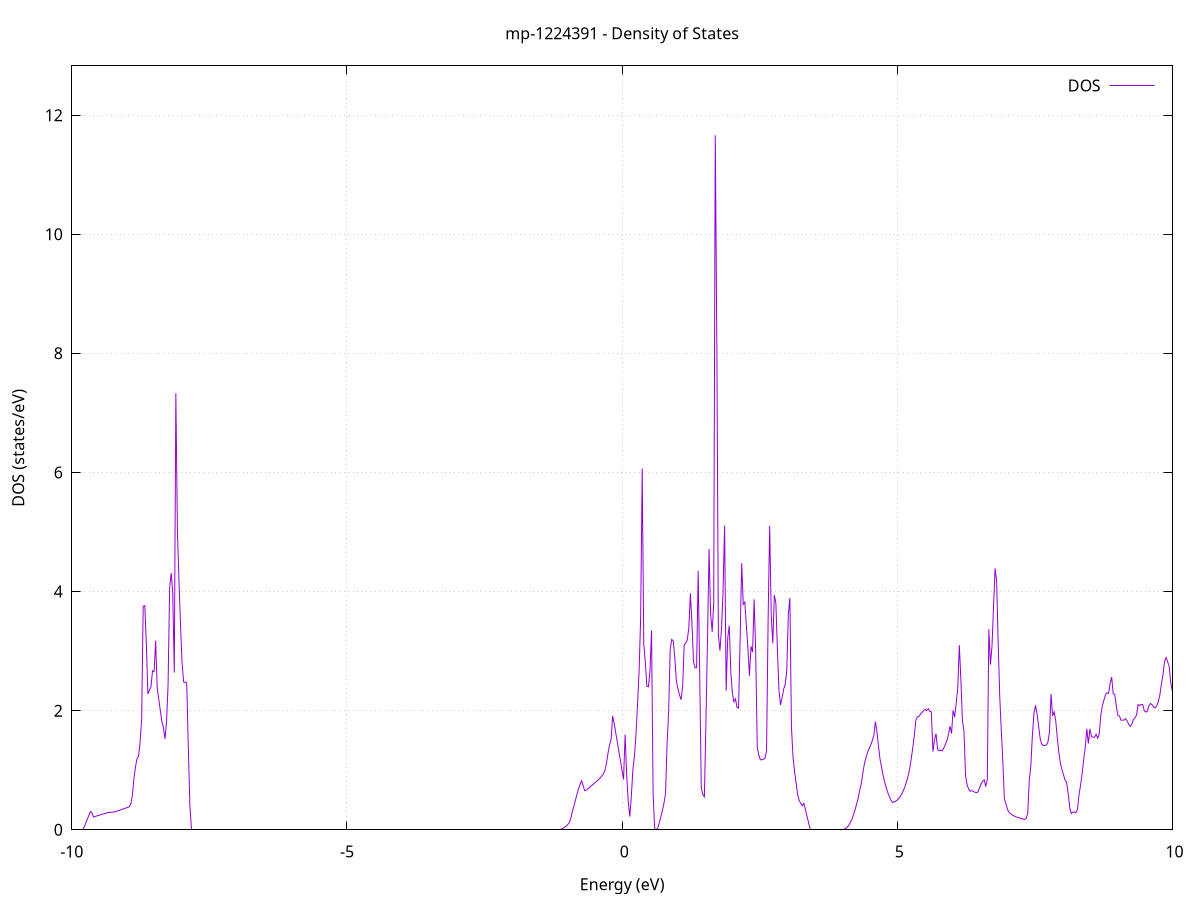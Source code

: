 set title 'mp-1224391 - Density of States'
set xlabel 'Energy (eV)'
set ylabel 'DOS (states/eV)'
set grid
set xrange [-10:10]
set yrange [0:12.827]
set xzeroaxis lt -1
set terminal png size 800,600
set output 'mp-1224391_dos_gnuplot.png'
plot '-' using 1:2 with lines title 'DOS'
-27.372700 0.000000
-27.344500 0.000000
-27.316200 0.000000
-27.288000 0.000000
-27.259800 0.000000
-27.231500 0.000000
-27.203300 0.000000
-27.175000 0.000000
-27.146800 0.000000
-27.118500 0.000000
-27.090300 0.000000
-27.062000 0.000000
-27.033800 0.000000
-27.005500 0.000000
-26.977300 0.000000
-26.949100 0.000000
-26.920800 0.000000
-26.892600 0.000000
-26.864300 0.000000
-26.836100 0.000000
-26.807800 0.000000
-26.779600 0.000000
-26.751300 0.000000
-26.723100 0.000000
-26.694800 0.000000
-26.666600 0.000000
-26.638400 0.000000
-26.610100 0.000000
-26.581900 0.000000
-26.553600 0.000000
-26.525400 0.000000
-26.497100 0.000000
-26.468900 0.000000
-26.440600 0.000000
-26.412400 0.000000
-26.384100 0.000000
-26.355900 0.000000
-26.327600 0.000000
-26.299400 0.000000
-26.271200 0.000000
-26.242900 0.000000
-26.214700 0.000000
-26.186400 0.000000
-26.158200 0.000000
-26.129900 0.000000
-26.101700 0.000000
-26.073400 0.000000
-26.045200 0.000000
-26.016900 0.000000
-25.988700 0.000000
-25.960500 0.000000
-25.932200 0.000000
-25.904000 0.000000
-25.875700 0.000000
-25.847500 0.000000
-25.819200 0.000000
-25.791000 0.000000
-25.762700 0.000000
-25.734500 0.000000
-25.706200 0.000000
-25.678000 0.000000
-25.649800 0.000000
-25.621500 0.000000
-25.593300 0.000000
-25.565000 0.000000
-25.536800 0.000000
-25.508500 0.000000
-25.480300 0.000000
-25.452000 0.000000
-25.423800 0.000000
-25.395500 0.000000
-25.367300 0.000000
-25.339100 0.000000
-25.310800 0.000000
-25.282600 0.000000
-25.254300 0.000000
-25.226100 0.000000
-25.197800 0.000000
-25.169600 0.000000
-25.141300 0.000000
-25.113100 0.000000
-25.084800 0.000000
-25.056600 0.000000
-25.028300 0.000000
-25.000100 0.000000
-24.971900 0.000000
-24.943600 0.000000
-24.915400 0.000000
-24.887100 0.000000
-24.858900 0.000000
-24.830600 0.000000
-24.802400 0.213300
-24.774100 2.755300
-24.745900 2.806200
-24.717600 3.074700
-24.689400 3.744700
-24.661200 4.571400
-24.632900 3.949100
-24.604700 3.385100
-24.576400 3.586000
-24.548200 4.410800
-24.519900 4.399800
-24.491700 9.676000
-24.463400 19.913700
-24.435200 1.145200
-24.406900 1.037200
-24.378700 4.350000
-24.350500 5.484400
-24.322200 16.394500
-24.294000 63.254900
-24.265700 8.293600
-24.237500 8.088700
-24.209200 7.845900
-24.181000 4.572500
-24.152700 25.305600
-24.124500 10.252400
-24.096200 6.956700
-24.068000 5.476800
-24.039800 3.383000
-24.011500 3.444200
-23.983300 4.073600
-23.955000 6.239700
-23.926800 4.594700
-23.898500 5.510400
-23.870300 7.782700
-23.842000 8.534700
-23.813800 8.407900
-23.785500 7.368600
-23.757300 6.913200
-23.729100 13.926600
-23.700800 12.712100
-23.672600 4.203800
-23.644300 2.777100
-23.616100 3.054700
-23.587800 7.277700
-23.559600 22.043100
-23.531300 10.234000
-23.503100 7.542300
-23.474800 9.863600
-23.446600 8.552900
-23.418300 9.366800
-23.390100 10.492900
-23.361900 25.080100
-23.333600 13.154600
-23.305400 6.755400
-23.277100 4.720600
-23.248900 4.158800
-23.220600 4.209500
-23.192400 4.661700
-23.164100 0.000000
-23.135900 0.000000
-23.107600 0.000000
-23.079400 0.000000
-23.051200 0.000000
-23.022900 0.000000
-22.994700 0.000000
-22.966400 0.000000
-22.938200 0.000000
-22.909900 0.000000
-22.881700 0.000000
-22.853400 0.000000
-22.825200 0.000000
-22.796900 0.000000
-22.768700 0.000000
-22.740500 0.000000
-22.712200 0.000000
-22.684000 0.000000
-22.655700 0.000000
-22.627500 0.000000
-22.599200 0.000000
-22.571000 0.000000
-22.542700 0.000000
-22.514500 0.000000
-22.486200 0.000000
-22.458000 0.000000
-22.429800 0.000000
-22.401500 0.000000
-22.373300 0.000000
-22.345000 0.000000
-22.316800 0.000000
-22.288500 0.000000
-22.260300 0.000000
-22.232000 0.000000
-22.203800 0.000000
-22.175500 0.000000
-22.147300 0.000000
-22.119000 0.000000
-22.090800 0.000000
-22.062600 0.000000
-22.034300 0.000000
-22.006100 0.000000
-21.977800 0.000000
-21.949600 0.000000
-21.921300 0.000000
-21.893100 0.000000
-21.864800 0.000000
-21.836600 0.000000
-21.808300 0.000000
-21.780100 0.000000
-21.751900 0.000000
-21.723600 0.000000
-21.695400 0.000000
-21.667100 0.000000
-21.638900 0.000000
-21.610600 0.000000
-21.582400 0.000000
-21.554100 0.000000
-21.525900 0.000000
-21.497600 0.000000
-21.469400 0.000000
-21.441200 0.000000
-21.412900 0.000000
-21.384700 0.000000
-21.356400 0.000000
-21.328200 0.000000
-21.299900 0.000000
-21.271700 0.000000
-21.243400 0.000000
-21.215200 0.000000
-21.186900 0.000000
-21.158700 0.000000
-21.130500 0.000000
-21.102200 0.000000
-21.074000 0.000000
-21.045700 0.000000
-21.017500 0.000000
-20.989200 0.000000
-20.961000 0.000000
-20.932700 0.000000
-20.904500 0.000000
-20.876200 0.000000
-20.848000 0.000000
-20.819700 0.000000
-20.791500 0.000000
-20.763300 0.000000
-20.735000 0.000000
-20.706800 0.000000
-20.678500 0.000000
-20.650300 0.000000
-20.622000 0.000000
-20.593800 0.000000
-20.565500 0.000000
-20.537300 0.000000
-20.509000 0.000000
-20.480800 0.000000
-20.452600 0.000000
-20.424300 0.000000
-20.396100 0.000000
-20.367800 0.000000
-20.339600 0.000000
-20.311300 0.000000
-20.283100 0.000000
-20.254800 0.000000
-20.226600 0.000000
-20.198300 0.000000
-20.170100 0.000000
-20.141900 0.000000
-20.113600 0.000000
-20.085400 0.000000
-20.057100 0.000000
-20.028900 0.000000
-20.000600 0.000000
-19.972400 0.000000
-19.944100 0.000000
-19.915900 0.000000
-19.887600 0.000000
-19.859400 0.000000
-19.831200 0.000000
-19.802900 0.000000
-19.774700 0.000000
-19.746400 0.000000
-19.718200 0.000000
-19.689900 0.000000
-19.661700 0.000000
-19.633400 0.000000
-19.605200 0.000000
-19.576900 0.000000
-19.548700 0.000000
-19.520400 0.000000
-19.492200 0.000000
-19.464000 0.000000
-19.435700 0.000000
-19.407500 0.000000
-19.379200 0.000000
-19.351000 0.000000
-19.322700 0.000000
-19.294500 0.000000
-19.266200 0.000000
-19.238000 0.000000
-19.209700 0.000000
-19.181500 0.000000
-19.153300 0.000000
-19.125000 0.000000
-19.096800 0.000000
-19.068500 0.000000
-19.040300 0.000000
-19.012000 0.000000
-18.983800 0.000000
-18.955500 0.000000
-18.927300 0.000000
-18.899000 0.000000
-18.870800 0.000000
-18.842600 0.000000
-18.814300 0.000000
-18.786100 0.000000
-18.757800 0.000000
-18.729600 0.000000
-18.701300 0.000000
-18.673100 0.000000
-18.644800 0.000000
-18.616600 0.000000
-18.588300 0.000000
-18.560100 0.000000
-18.531900 0.000000
-18.503600 0.000000
-18.475400 0.000000
-18.447100 0.000000
-18.418900 0.000000
-18.390600 0.000000
-18.362400 0.000000
-18.334100 0.000000
-18.305900 0.000000
-18.277600 0.000000
-18.249400 0.000000
-18.221100 0.000000
-18.192900 0.000000
-18.164700 0.000000
-18.136400 0.000000
-18.108200 0.000000
-18.079900 0.000000
-18.051700 0.000000
-18.023400 0.000000
-17.995200 0.000000
-17.966900 0.000000
-17.938700 0.000000
-17.910400 0.000000
-17.882200 0.000000
-17.854000 0.000000
-17.825700 0.000000
-17.797500 0.000000
-17.769200 0.000000
-17.741000 0.000000
-17.712700 0.000000
-17.684500 0.000000
-17.656200 0.000000
-17.628000 0.000000
-17.599700 0.000000
-17.571500 0.000000
-17.543300 0.000000
-17.515000 0.000000
-17.486800 0.000000
-17.458500 0.000000
-17.430300 0.000000
-17.402000 0.000000
-17.373800 0.000000
-17.345500 0.000000
-17.317300 0.000000
-17.289000 0.000000
-17.260800 0.000000
-17.232600 0.000000
-17.204300 0.000000
-17.176100 0.000000
-17.147800 0.000000
-17.119600 0.000000
-17.091300 0.000000
-17.063100 0.000000
-17.034800 0.000000
-17.006600 0.000000
-16.978300 0.000000
-16.950100 0.000000
-16.921900 0.000000
-16.893600 0.000000
-16.865400 0.000000
-16.837100 0.000000
-16.808900 0.000000
-16.780600 0.000000
-16.752400 0.000000
-16.724100 0.000000
-16.695900 0.000000
-16.667600 0.000000
-16.639400 0.000000
-16.611100 0.000000
-16.582900 0.000000
-16.554700 0.000000
-16.526400 0.000000
-16.498200 0.000000
-16.469900 0.000000
-16.441700 0.000000
-16.413400 0.000000
-16.385200 0.000000
-16.356900 0.000000
-16.328700 0.000000
-16.300400 0.000000
-16.272200 0.000000
-16.244000 0.000000
-16.215700 0.000000
-16.187500 0.000000
-16.159200 0.000000
-16.131000 0.000000
-16.102700 0.000000
-16.074500 0.000000
-16.046200 0.000000
-16.018000 0.000000
-15.989700 0.000000
-15.961500 0.000000
-15.933300 0.000000
-15.905000 0.000000
-15.876800 0.000000
-15.848500 0.000000
-15.820300 0.000000
-15.792000 0.000000
-15.763800 0.000000
-15.735500 0.000000
-15.707300 0.000000
-15.679000 0.000000
-15.650800 0.000000
-15.622600 0.000000
-15.594300 0.000000
-15.566100 0.000000
-15.537800 0.000000
-15.509600 0.000000
-15.481300 0.000000
-15.453100 0.000000
-15.424800 0.000000
-15.396600 0.000000
-15.368300 0.000000
-15.340100 0.000000
-15.311800 0.000000
-15.283600 0.000000
-15.255400 0.000000
-15.227100 0.000000
-15.198900 0.000000
-15.170600 0.000000
-15.142400 0.000000
-15.114100 0.000000
-15.085900 0.000000
-15.057600 0.000000
-15.029400 0.000000
-15.001100 0.000000
-14.972900 0.000000
-14.944700 0.000000
-14.916400 0.000000
-14.888200 0.000000
-14.859900 0.000000
-14.831700 0.000000
-14.803400 0.000000
-14.775200 0.000000
-14.746900 0.000000
-14.718700 0.000000
-14.690400 0.000000
-14.662200 0.000000
-14.634000 0.000000
-14.605700 0.000000
-14.577500 0.000000
-14.549200 0.000000
-14.521000 0.000000
-14.492700 0.000000
-14.464500 0.000000
-14.436200 0.000000
-14.408000 0.000000
-14.379700 0.000000
-14.351500 0.000000
-14.323300 0.000000
-14.295000 0.000000
-14.266800 0.000000
-14.238500 0.000000
-14.210300 0.000000
-14.182000 0.000000
-14.153800 0.000000
-14.125500 0.000000
-14.097300 0.000000
-14.069000 0.000000
-14.040800 0.000000
-14.012500 0.000000
-13.984300 0.000000
-13.956100 0.000000
-13.927800 0.000000
-13.899600 0.000000
-13.871300 0.000000
-13.843100 0.000000
-13.814800 0.000000
-13.786600 0.000000
-13.758300 0.000000
-13.730100 0.000000
-13.701800 0.000000
-13.673600 0.000000
-13.645400 0.000000
-13.617100 0.000000
-13.588900 0.000000
-13.560600 0.000000
-13.532400 0.000000
-13.504100 0.000000
-13.475900 0.000000
-13.447600 0.000000
-13.419400 0.000000
-13.391100 0.000000
-13.362900 0.000000
-13.334700 0.000000
-13.306400 0.000000
-13.278200 0.000000
-13.249900 0.000000
-13.221700 0.000000
-13.193400 0.000000
-13.165200 0.000000
-13.136900 0.000000
-13.108700 0.000000
-13.080400 0.000000
-13.052200 0.000000
-13.024000 0.000000
-12.995700 0.000000
-12.967500 0.000000
-12.939200 0.000000
-12.911000 0.000000
-12.882700 0.000000
-12.854500 0.000000
-12.826200 0.000000
-12.798000 0.000000
-12.769700 0.000000
-12.741500 0.000000
-12.713200 0.000000
-12.685000 0.000000
-12.656800 0.000000
-12.628500 0.000000
-12.600300 0.000000
-12.572000 0.000000
-12.543800 0.000000
-12.515500 0.000000
-12.487300 0.000000
-12.459000 0.000000
-12.430800 0.000000
-12.402500 0.000000
-12.374300 0.000000
-12.346100 0.000000
-12.317800 0.000000
-12.289600 0.000000
-12.261300 0.000000
-12.233100 0.000000
-12.204800 0.000000
-12.176600 0.000000
-12.148300 0.000000
-12.120100 0.000000
-12.091800 0.000000
-12.063600 0.000000
-12.035400 0.000000
-12.007100 0.000000
-11.978900 0.000000
-11.950600 0.000000
-11.922400 0.000000
-11.894100 0.000000
-11.865900 0.000000
-11.837600 0.000000
-11.809400 0.000000
-11.781100 0.000000
-11.752900 0.000000
-11.724700 0.000000
-11.696400 0.000000
-11.668200 0.000000
-11.639900 0.000000
-11.611700 0.000000
-11.583400 0.000000
-11.555200 0.000000
-11.526900 0.000000
-11.498700 0.000000
-11.470400 0.000000
-11.442200 0.000000
-11.413900 0.000000
-11.385700 0.000000
-11.357500 0.000000
-11.329200 0.000000
-11.301000 0.000000
-11.272700 0.000000
-11.244500 0.000000
-11.216200 0.000000
-11.188000 0.000000
-11.159700 0.000000
-11.131500 0.000000
-11.103200 0.000000
-11.075000 0.000000
-11.046800 0.000000
-11.018500 0.000000
-10.990300 0.000000
-10.962000 0.000000
-10.933800 0.000000
-10.905500 0.000000
-10.877300 0.000000
-10.849000 0.000000
-10.820800 0.000000
-10.792500 0.000000
-10.764300 0.000000
-10.736100 0.000000
-10.707800 0.000000
-10.679600 0.000000
-10.651300 0.000000
-10.623100 0.000000
-10.594800 0.000000
-10.566600 0.000000
-10.538300 0.000000
-10.510100 0.000000
-10.481800 0.000000
-10.453600 0.000000
-10.425400 0.000000
-10.397100 0.000000
-10.368900 0.000000
-10.340600 0.000000
-10.312400 0.000000
-10.284100 0.000000
-10.255900 0.000000
-10.227600 0.000000
-10.199400 0.000000
-10.171100 0.000000
-10.142900 0.000000
-10.114600 0.000000
-10.086400 0.000000
-10.058200 0.000000
-10.029900 0.000000
-10.001700 0.000000
-9.973400 0.000000
-9.945200 0.000000
-9.916900 0.000000
-9.888700 0.000000
-9.860400 0.000000
-9.832200 0.000000
-9.803900 0.003000
-9.775700 0.043800
-9.747500 0.109100
-9.719200 0.174400
-9.691000 0.239700
-9.662700 0.305000
-9.634500 0.283000
-9.606200 0.214900
-9.578000 0.222900
-9.549700 0.230900
-9.521500 0.239000
-9.493200 0.247000
-9.465000 0.255000
-9.436800 0.263000
-9.408500 0.271100
-9.380300 0.279100
-9.352000 0.287100
-9.323800 0.291200
-9.295500 0.293800
-9.267300 0.296300
-9.239000 0.298800
-9.210800 0.303300
-9.182500 0.312400
-9.154300 0.321500
-9.126100 0.330600
-9.097800 0.339700
-9.069600 0.348800
-9.041300 0.357900
-9.013100 0.367000
-8.984800 0.376100
-8.956600 0.385300
-8.928300 0.434300
-8.900100 0.572200
-8.871800 0.850700
-8.843600 1.051700
-8.815400 1.193100
-8.787100 1.234100
-8.758900 1.470000
-8.730600 1.856500
-8.702400 3.752900
-8.674100 3.764600
-8.645900 3.134000
-8.617600 2.280500
-8.589400 2.341900
-8.561100 2.403200
-8.532900 2.670100
-8.504600 2.655000
-8.476400 3.175000
-8.448200 2.384700
-8.419900 2.195000
-8.391700 2.005300
-8.363400 1.815600
-8.335200 1.721100
-8.306900 1.524500
-8.278700 1.796700
-8.250400 2.442200
-8.222200 4.066900
-8.193900 4.312600
-8.165700 3.976500
-8.137500 2.640200
-8.109200 7.330900
-8.081000 5.011800
-8.052700 4.203300
-8.024500 3.432900
-7.996200 2.803600
-7.968000 2.481700
-7.939700 2.477900
-7.911500 2.466700
-7.883200 1.403000
-7.855000 0.420400
-7.826800 0.000000
-7.798500 0.000000
-7.770300 0.000000
-7.742000 0.000000
-7.713800 0.000000
-7.685500 0.000000
-7.657300 0.000000
-7.629000 0.000000
-7.600800 0.000000
-7.572500 0.000000
-7.544300 0.000000
-7.516100 0.000000
-7.487800 0.000000
-7.459600 0.000000
-7.431300 0.000000
-7.403100 0.000000
-7.374800 0.000000
-7.346600 0.000000
-7.318300 0.000000
-7.290100 0.000000
-7.261800 0.000000
-7.233600 0.000000
-7.205300 0.000000
-7.177100 0.000000
-7.148900 0.000000
-7.120600 0.000000
-7.092400 0.000000
-7.064100 0.000000
-7.035900 0.000000
-7.007600 0.000000
-6.979400 0.000000
-6.951100 0.000000
-6.922900 0.000000
-6.894600 0.000000
-6.866400 0.000000
-6.838200 0.000000
-6.809900 0.000000
-6.781700 0.000000
-6.753400 0.000000
-6.725200 0.000000
-6.696900 0.000000
-6.668700 0.000000
-6.640400 0.000000
-6.612200 0.000000
-6.583900 0.000000
-6.555700 0.000000
-6.527500 0.000000
-6.499200 0.000000
-6.471000 0.000000
-6.442700 0.000000
-6.414500 0.000000
-6.386200 0.000000
-6.358000 0.000000
-6.329700 0.000000
-6.301500 0.000000
-6.273200 0.000000
-6.245000 0.000000
-6.216800 0.000000
-6.188500 0.000000
-6.160300 0.000000
-6.132000 0.000000
-6.103800 0.000000
-6.075500 0.000000
-6.047300 0.000000
-6.019000 0.000000
-5.990800 0.000000
-5.962500 0.000000
-5.934300 0.000000
-5.906000 0.000000
-5.877800 0.000000
-5.849600 0.000000
-5.821300 0.000000
-5.793100 0.000000
-5.764800 0.000000
-5.736600 0.000000
-5.708300 0.000000
-5.680100 0.000000
-5.651800 0.000000
-5.623600 0.000000
-5.595300 0.000000
-5.567100 0.000000
-5.538900 0.000000
-5.510600 0.000000
-5.482400 0.000000
-5.454100 0.000000
-5.425900 0.000000
-5.397600 0.000000
-5.369400 0.000000
-5.341100 0.000000
-5.312900 0.000000
-5.284600 0.000000
-5.256400 0.000000
-5.228200 0.000000
-5.199900 0.000000
-5.171700 0.000000
-5.143400 0.000000
-5.115200 0.000000
-5.086900 0.000000
-5.058700 0.000000
-5.030400 0.000000
-5.002200 0.000000
-4.973900 0.000000
-4.945700 0.000000
-4.917500 0.000000
-4.889200 0.000000
-4.861000 0.000000
-4.832700 0.000000
-4.804500 0.000000
-4.776200 0.000000
-4.748000 0.000000
-4.719700 0.000000
-4.691500 0.000000
-4.663200 0.000000
-4.635000 0.000000
-4.606700 0.000000
-4.578500 0.000000
-4.550300 0.000000
-4.522000 0.000000
-4.493800 0.000000
-4.465500 0.000000
-4.437300 0.000000
-4.409000 0.000000
-4.380800 0.000000
-4.352500 0.000000
-4.324300 0.000000
-4.296000 0.000000
-4.267800 0.000000
-4.239600 0.000000
-4.211300 0.000000
-4.183100 0.000000
-4.154800 0.000000
-4.126600 0.000000
-4.098300 0.000000
-4.070100 0.000000
-4.041800 0.000000
-4.013600 0.000000
-3.985300 0.000000
-3.957100 0.000000
-3.928900 0.000000
-3.900600 0.000000
-3.872400 0.000000
-3.844100 0.000000
-3.815900 0.000000
-3.787600 0.000000
-3.759400 0.000000
-3.731100 0.000000
-3.702900 0.000000
-3.674600 0.000000
-3.646400 0.000000
-3.618200 0.000000
-3.589900 0.000000
-3.561700 0.000000
-3.533400 0.000000
-3.505200 0.000000
-3.476900 0.000000
-3.448700 0.000000
-3.420400 0.000000
-3.392200 0.000000
-3.363900 0.000000
-3.335700 0.000000
-3.307400 0.000000
-3.279200 0.000000
-3.251000 0.000000
-3.222700 0.000000
-3.194500 0.000000
-3.166200 0.000000
-3.138000 0.000000
-3.109700 0.000000
-3.081500 0.000000
-3.053200 0.000000
-3.025000 0.000000
-2.996700 0.000000
-2.968500 0.000000
-2.940300 0.000000
-2.912000 0.000000
-2.883800 0.000000
-2.855500 0.000000
-2.827300 0.000000
-2.799000 0.000000
-2.770800 0.000000
-2.742500 0.000000
-2.714300 0.000000
-2.686000 0.000000
-2.657800 0.000000
-2.629600 0.000000
-2.601300 0.000000
-2.573100 0.000000
-2.544800 0.000000
-2.516600 0.000000
-2.488300 0.000000
-2.460100 0.000000
-2.431800 0.000000
-2.403600 0.000000
-2.375300 0.000000
-2.347100 0.000000
-2.318900 0.000000
-2.290600 0.000000
-2.262400 0.000000
-2.234100 0.000000
-2.205900 0.000000
-2.177600 0.000000
-2.149400 0.000000
-2.121100 0.000000
-2.092900 0.000000
-2.064600 0.000000
-2.036400 0.000000
-2.008200 0.000000
-1.979900 0.000000
-1.951700 0.000000
-1.923400 0.000000
-1.895200 0.000000
-1.866900 0.000000
-1.838700 0.000000
-1.810400 0.000000
-1.782200 0.000000
-1.753900 0.000000
-1.725700 0.000000
-1.697400 0.000000
-1.669200 0.000000
-1.641000 0.000000
-1.612700 0.000000
-1.584500 0.000000
-1.556200 0.000000
-1.528000 0.000000
-1.499700 0.000000
-1.471500 0.000000
-1.443200 0.000000
-1.415000 0.000000
-1.386700 0.000000
-1.358500 0.000000
-1.330300 0.000000
-1.302000 0.000000
-1.273800 0.000000
-1.245500 0.000000
-1.217300 0.000000
-1.189000 0.000000
-1.160800 0.000000
-1.132500 0.002700
-1.104300 0.011600
-1.076000 0.024200
-1.047800 0.040300
-1.019600 0.059800
-0.991300 0.084300
-0.963100 0.116900
-0.934800 0.187900
-0.906600 0.298300
-0.878300 0.391500
-0.850100 0.492000
-0.821800 0.591700
-0.793600 0.686600
-0.765300 0.762400
-0.737100 0.821600
-0.708900 0.741300
-0.680600 0.657000
-0.652400 0.664900
-0.624100 0.687100
-0.595900 0.709300
-0.567600 0.731600
-0.539400 0.753800
-0.511100 0.776000
-0.482900 0.798300
-0.454600 0.820500
-0.426400 0.845300
-0.398100 0.872600
-0.369900 0.903100
-0.341700 0.936400
-0.313400 0.995600
-0.285200 1.111700
-0.256900 1.285400
-0.228700 1.427800
-0.200400 1.519100
-0.172200 1.908900
-0.143900 1.781500
-0.115700 1.625400
-0.087400 1.469400
-0.059200 1.313200
-0.031000 1.157100
-0.002700 1.000900
0.025500 0.844700
0.053800 1.597400
0.082000 0.929100
0.110300 0.480500
0.138500 0.220500
0.166800 0.557900
0.195000 1.009400
0.223300 1.235700
0.251500 1.590300
0.279700 2.110700
0.308000 2.656700
0.336200 3.565800
0.364500 6.068400
0.392700 3.124500
0.421000 2.815000
0.449200 2.411200
0.477500 2.401900
0.505700 2.662600
0.534000 3.346600
0.562200 0.618200
0.590400 0.019300
0.618700 0.000000
0.646900 0.025600
0.675200 0.117700
0.703400 0.216800
0.731700 0.323600
0.759900 0.447800
0.788200 0.606000
0.816400 1.436500
0.844700 1.970000
0.872900 3.022300
0.901200 3.196500
0.929400 3.168200
0.957600 2.879500
0.985900 2.490900
1.014100 2.368300
1.042400 2.262300
1.070600 2.184200
1.098900 2.404600
1.127100 3.095600
1.155400 3.138600
1.183600 3.185300
1.211900 3.398900
1.240100 3.969300
1.268300 3.462900
1.296600 2.818200
1.324800 2.718900
1.353100 2.722900
1.381300 4.346300
1.409600 2.597200
1.437800 0.707500
1.466100 0.592000
1.494300 0.554600
1.522600 1.834700
1.550800 3.172000
1.579000 4.715000
1.607300 3.623900
1.635500 3.323000
1.663800 3.793400
1.692000 11.660500
1.720300 8.193900
1.748500 3.273400
1.776800 3.008300
1.805000 3.371200
1.833300 4.001100
1.861500 5.105900
1.889700 2.336500
1.918000 3.216000
1.946200 3.428400
1.974500 2.647700
2.002700 2.302900
2.031000 2.148600
2.059200 2.198200
2.087500 2.055500
2.115700 2.041600
2.144000 3.217000
2.172200 4.475200
2.200500 3.784600
2.228700 3.825000
2.256900 3.429300
2.285200 3.048600
2.313400 2.584900
2.341700 3.081700
2.369900 2.981900
2.398200 3.870600
2.426400 3.008500
2.454700 1.385600
2.482900 1.257900
2.511200 1.176000
2.539400 1.176100
2.567600 1.183400
2.595900 1.204300
2.624100 1.317800
2.652400 3.538700
2.680600 5.104200
2.708900 3.597200
2.737100 3.133000
2.765400 3.941000
2.793600 3.801900
2.821900 2.998100
2.850100 2.329200
2.878300 2.096100
2.906600 2.218000
2.934800 2.362300
2.963100 2.441100
2.991300 2.672900
3.019600 3.616000
3.047800 3.893200
3.076100 1.731600
3.104300 1.223900
3.132600 0.978600
3.160800 0.783400
3.189000 0.593900
3.217300 0.488200
3.245500 0.444500
3.273800 0.402700
3.302000 0.442600
3.330300 0.335700
3.358500 0.228800
3.386800 0.121900
3.415000 0.018400
3.443300 0.000000
3.471500 0.000000
3.499800 0.000000
3.528000 0.000000
3.556200 0.000000
3.584500 0.000000
3.612700 0.000000
3.641000 0.000000
3.669200 0.000000
3.697500 0.000000
3.725700 0.000000
3.754000 0.000000
3.782200 0.000000
3.810500 0.000000
3.838700 0.000000
3.866900 0.000000
3.895200 0.000000
3.923400 0.000000
3.951700 0.000000
3.979900 0.000100
4.008200 0.004900
4.036400 0.011300
4.064700 0.023800
4.092900 0.048000
4.121200 0.081600
4.149400 0.124500
4.177600 0.181500
4.205900 0.259800
4.234100 0.342200
4.262400 0.439500
4.290600 0.538700
4.318900 0.676600
4.347100 0.783500
4.375400 0.960800
4.403600 1.119800
4.431900 1.218500
4.460100 1.301000
4.488300 1.364700
4.516600 1.422800
4.544800 1.497200
4.573100 1.583600
4.601300 1.816600
4.629600 1.644800
4.657800 1.407300
4.686100 1.180000
4.714300 1.047500
4.742600 0.909500
4.770800 0.797200
4.799100 0.704400
4.827300 0.622700
4.855500 0.562000
4.883800 0.498300
4.912000 0.461400
4.940300 0.465600
4.968500 0.477900
4.996800 0.497300
5.025000 0.524200
5.053300 0.559500
5.081500 0.603400
5.109800 0.657300
5.138000 0.724900
5.166200 0.804600
5.194500 0.895600
5.222700 1.016900
5.251000 1.182400
5.279200 1.369200
5.307500 1.563500
5.335700 1.837200
5.364000 1.896900
5.392200 1.902200
5.420500 1.941200
5.448700 1.969500
5.476900 2.002500
5.505200 2.021600
5.533400 2.001900
5.561700 2.033000
5.589900 1.989100
5.618200 1.980100
5.646400 1.312900
5.674700 1.507200
5.702900 1.613900
5.731200 1.353700
5.759400 1.325400
5.787600 1.337700
5.815900 1.325300
5.844100 1.373600
5.872400 1.432400
5.900600 1.494700
5.928900 1.599800
5.957100 1.739000
5.985400 1.617100
6.013600 2.007400
6.041900 1.891300
6.070100 2.132000
6.098300 2.388900
6.126600 3.100200
6.154800 2.520600
6.183100 1.831100
6.211300 1.657300
6.239600 0.910400
6.267800 0.756300
6.296100 0.682500
6.324300 0.646200
6.352600 0.656600
6.380800 0.646200
6.409100 0.630900
6.437300 0.624200
6.465500 0.633600
6.493800 0.704300
6.522000 0.772400
6.550300 0.816900
6.578500 0.839000
6.606800 0.724900
6.635000 0.851400
6.663300 3.367200
6.691500 2.772900
6.719800 3.078000
6.748000 3.735900
6.776200 4.389800
6.804500 4.175300
6.832700 3.136200
6.861000 2.239400
6.889200 1.669600
6.917500 1.139000
6.945700 0.517800
6.974000 0.433800
7.002200 0.340600
7.030500 0.292400
7.058700 0.268100
7.086900 0.250000
7.115200 0.234000
7.143400 0.222000
7.171700 0.212300
7.199900 0.203400
7.228200 0.195000
7.256400 0.187200
7.284700 0.180100
7.312900 0.173300
7.341200 0.187000
7.369400 0.274600
7.397600 0.829300
7.425900 1.074600
7.454100 1.582300
7.482400 1.953900
7.510600 2.088700
7.538900 1.946900
7.567100 1.742200
7.595400 1.531300
7.623600 1.436500
7.651900 1.416500
7.680100 1.413500
7.708400 1.424600
7.736600 1.474800
7.764800 1.641800
7.793100 2.280700
7.821300 1.913500
7.849600 1.980500
7.877800 1.835800
7.906100 1.548700
7.934300 1.304200
7.962600 1.123200
7.990800 1.011700
8.019100 0.925200
8.047300 0.835000
8.075500 0.796500
8.103800 0.617500
8.132000 0.374000
8.160300 0.272600
8.188500 0.294600
8.216800 0.298200
8.245000 0.287000
8.273300 0.342300
8.301500 0.590000
8.329800 0.746500
8.358000 0.942900
8.386200 1.179500
8.414500 1.381100
8.442700 1.696500
8.471000 1.447800
8.499200 1.694800
8.527500 1.564900
8.555700 1.553300
8.584000 1.555000
8.612200 1.603400
8.640500 1.537600
8.668700 1.603300
8.696900 1.921000
8.725200 2.075900
8.753400 2.175600
8.781700 2.265700
8.809900 2.299500
8.838200 2.291800
8.866400 2.457900
8.894700 2.563600
8.922900 2.286500
8.951200 2.268800
8.979400 2.069900
9.007700 1.919000
9.035900 1.909800
9.064100 1.840000
9.092400 1.841700
9.120600 1.841200
9.148900 1.864700
9.177100 1.825700
9.205400 1.768200
9.233600 1.736300
9.261900 1.777100
9.290100 1.854500
9.318400 1.881100
9.346600 1.924700
9.374800 2.103800
9.403100 2.085400
9.431300 2.102900
9.459600 2.101900
9.487800 1.996700
9.516100 1.976300
9.544300 1.994200
9.572600 2.082700
9.600800 2.120800
9.629100 2.098900
9.657300 2.059900
9.685500 2.047200
9.713800 2.083200
9.742000 2.149900
9.770300 2.263000
9.798500 2.448900
9.826800 2.602600
9.855000 2.819000
9.883300 2.892900
9.911500 2.822300
9.939800 2.742500
9.968000 2.468300
9.996200 2.336000
10.024500 2.207100
10.052700 2.295200
10.081000 2.286500
10.109200 2.219200
10.137500 2.242900
10.165700 2.385600
10.194000 2.568300
10.222200 2.556600
10.250500 2.552900
10.278700 2.557500
10.307000 2.595900
10.335200 2.623300
10.363400 2.636700
10.391700 2.620500
10.419900 2.626300
10.448200 2.912500
10.476400 3.069500
10.504700 3.031100
10.532900 2.966900
10.561200 2.935100
10.589400 2.882000
10.617700 2.808300
10.645900 3.361000
10.674100 2.743400
10.702400 2.602300
10.730600 2.537400
10.758900 2.546100
10.787100 2.979100
10.815400 3.503900
10.843600 3.746000
10.871900 3.823200
10.900100 3.668700
10.928400 3.567700
10.956600 3.841100
10.984800 3.314000
11.013100 3.153800
11.041300 2.984900
11.069600 2.927200
11.097800 2.829600
11.126100 2.805800
11.154300 2.856300
11.182600 2.954700
11.210800 3.014600
11.239100 3.052600
11.267300 2.984700
11.295500 2.865500
11.323800 3.389100
11.352000 4.617500
11.380300 4.794600
11.408500 4.310900
11.436800 4.006600
11.465000 3.194700
11.493300 3.083100
11.521500 3.024200
11.549800 2.937600
11.578000 2.852800
11.606300 2.762900
11.634500 2.948000
11.662700 3.289300
11.691000 3.101000
11.719200 3.361500
11.747500 3.953500
11.775700 4.403000
11.804000 4.458400
11.832200 2.379700
11.860500 2.456500
11.888700 2.528100
11.917000 2.670100
11.945200 3.410000
11.973400 4.433600
12.001700 4.853700
12.029900 4.241400
12.058200 3.262800
12.086400 2.892400
12.114700 2.840100
12.142900 2.862100
12.171200 3.074900
12.199400 3.345200
12.227700 3.402700
12.255900 3.821900
12.284100 3.666500
12.312400 3.192300
12.340600 2.887600
12.368900 2.746100
12.397100 2.614900
12.425400 2.561600
12.453600 2.407200
12.481900 2.657900
12.510100 2.916400
12.538400 3.185700
12.566600 3.397300
12.594800 3.089300
12.623100 2.918500
12.651300 2.770600
12.679600 2.662400
12.707800 2.417200
12.736100 2.620400
12.764300 2.928900
12.792600 3.595900
12.820800 3.439800
12.849100 3.013300
12.877300 2.771700
12.905500 2.695300
12.933800 2.768500
12.962000 3.099400
12.990300 2.360300
13.018500 2.466400
13.046800 2.764000
13.075000 3.299400
13.103300 3.599900
13.131500 2.924400
13.159800 2.584600
13.188000 2.092200
13.216300 1.886800
13.244500 1.806500
13.272700 1.795000
13.301000 1.951900
13.329200 2.110900
13.357500 2.211300
13.385700 2.234000
13.414000 2.278800
13.442200 2.395000
13.470500 2.553400
13.498700 2.663500
13.527000 2.565600
13.555200 2.422200
13.583400 2.301300
13.611700 2.175500
13.639900 1.984600
13.668200 1.911700
13.696400 1.925800
13.724700 2.018300
13.752900 1.961300
13.781200 2.068500
13.809400 2.084500
13.837700 2.000400
13.865900 2.010200
13.894100 1.977300
13.922400 1.924300
13.950600 1.836900
13.978900 1.733700
14.007100 1.651700
14.035400 1.588100
14.063600 1.548600
14.091900 1.529000
14.120100 1.559900
14.148400 1.535100
14.176600 1.605500
14.204800 1.772100
14.233100 1.732400
14.261300 1.803000
14.289600 1.493700
14.317800 1.332000
14.346100 1.346300
14.374300 1.517000
14.402600 1.516300
14.430800 1.521100
14.459100 1.587900
14.487300 1.613200
14.515600 1.723000
14.543800 2.133800
14.572000 1.947600
14.600300 1.765100
14.628500 1.593500
14.656800 1.556500
14.685000 1.562600
14.713300 1.534000
14.741500 1.493400
14.769800 1.491100
14.798000 1.534600
14.826300 2.015100
14.854500 2.411700
14.882700 2.374400
14.911000 2.382900
14.939200 1.988400
14.967500 1.754200
14.995700 1.714100
15.024000 1.935100
15.052200 1.937900
15.080500 1.801900
15.108700 1.626900
15.137000 1.432600
15.165200 1.325800
15.193400 1.252100
15.221700 1.194600
15.249900 1.148000
15.278200 1.113900
15.306400 1.094400
15.334700 1.087700
15.362900 1.097800
15.391200 1.133800
15.419400 1.165900
15.447700 1.180900
15.475900 1.181200
15.504100 1.188600
15.532400 1.192300
15.560600 1.219700
15.588900 1.228200
15.617100 1.238400
15.645400 1.266200
15.673600 1.317500
15.701900 1.341500
15.730100 1.336500
15.758400 1.318400
15.786600 1.302500
15.814900 1.293800
15.843100 1.292400
15.871300 1.278500
15.899600 1.254200
15.927800 1.441400
15.956100 1.784300
15.984300 1.565800
16.012600 1.497300
16.040800 1.462600
16.069100 1.351800
16.097300 1.364700
16.125600 1.510200
16.153800 1.724200
16.182000 2.012200
16.210300 2.328200
16.238500 2.752800
16.266800 2.830400
16.295000 2.597800
16.323300 2.275200
16.351500 1.965300
16.379800 1.656800
16.408000 1.316500
16.436300 0.884200
16.464500 0.604600
16.492700 0.513000
16.521000 0.502700
16.549200 0.503200
16.577500 0.512900
16.605700 0.557700
16.634000 0.590700
16.662200 0.601800
16.690500 0.480400
16.718700 0.466900
16.747000 0.533700
16.775200 0.601100
16.803400 0.658100
16.831700 0.714500
16.859900 0.773500
16.888200 0.876200
16.916400 1.030100
16.944700 1.002300
16.972900 0.993400
17.001200 1.012900
17.029400 1.037700
17.057700 1.045900
17.085900 1.069100
17.114200 1.083800
17.142400 1.136000
17.170600 1.182900
17.198900 1.149500
17.227100 1.169900
17.255400 1.193400
17.283600 1.337000
17.311900 1.536800
17.340100 1.605000
17.368400 1.674100
17.396600 1.716300
17.424900 1.724900
17.453100 1.726500
17.481300 1.785700
17.509600 1.840100
17.537800 1.916300
17.566100 2.118200
17.594300 1.783100
17.622600 1.545900
17.650800 1.562500
17.679100 1.584800
17.707300 1.602400
17.735600 2.211700
17.763800 1.785300
17.792000 1.564300
17.820300 1.735200
17.848500 1.936100
17.876800 2.919800
17.905000 13.063100
17.933300 6.711100
17.961500 2.710200
17.989800 2.342000
18.018000 2.621700
18.046300 3.271000
18.074500 3.868100
18.102700 4.574900
18.131000 6.335000
18.159200 5.597200
18.187500 2.808400
18.215700 2.802000
18.244000 2.549600
18.272200 2.323300
18.300500 2.289900
18.328700 2.275500
18.357000 2.327700
18.385200 2.487700
18.413500 2.565500
18.441700 2.638600
18.469900 2.852100
18.498200 3.291800
18.526400 6.061200
18.554700 10.704900
18.582900 5.070200
18.611200 5.026500
18.639400 5.204700
18.667700 5.747500
18.695900 6.899400
18.724200 14.566900
18.752400 3.082800
18.780600 2.736100
18.808900 2.573000
18.837100 2.309300
18.865400 2.288900
18.893600 2.114000
18.921900 1.971400
18.950100 1.841800
18.978400 1.759100
19.006600 1.686200
19.034900 1.253900
19.063100 1.208100
19.091300 1.133900
19.119600 1.073300
19.147800 1.041900
19.176100 1.016100
19.204300 0.994600
19.232600 0.974800
19.260800 0.958700
19.289100 0.968800
19.317300 0.976500
19.345600 0.994300
19.373800 1.032300
19.402000 1.099900
19.430300 1.058500
19.458500 1.015700
19.486800 0.984400
19.515000 0.960300
19.543300 0.941300
19.571500 0.932700
19.599800 0.937300
19.628000 0.966400
19.656300 1.012000
19.684500 1.072700
19.712800 1.151300
19.741000 1.262000
19.769200 1.368900
19.797500 1.437300
19.825700 1.534200
19.854000 1.439900
19.882200 1.457700
19.910500 1.464200
19.938700 1.549000
19.967000 1.848300
19.995200 1.957600
20.023500 1.932000
20.051700 1.796400
20.079900 1.543600
20.108200 1.410100
20.136400 1.373100
20.164700 1.534700
20.192900 1.435100
20.221200 1.418000
20.249400 1.439900
20.277700 1.437300
20.305900 1.470600
20.334200 1.543400
20.362400 1.582000
20.390600 1.714000
20.418900 1.806300
20.447100 1.858500
20.475400 1.917200
20.503600 2.036400
20.531900 2.195200
20.560100 2.512700
20.588400 2.569900
20.616600 2.593200
20.644900 2.350400
20.673100 2.118800
20.701300 1.647500
20.729600 1.559900
20.757800 1.499500
20.786100 1.472000
20.814300 1.445400
20.842600 1.433900
20.870800 1.659700
20.899100 1.850000
20.927300 1.740000
20.955600 1.791200
20.983800 1.906100
21.012000 1.999700
21.040300 2.238000
21.068500 2.414000
21.096800 2.535900
21.125000 2.497500
21.153300 2.442600
21.181500 2.412900
21.209800 2.512400
21.238000 2.416100
21.266300 2.340300
21.294500 2.229100
21.322800 2.113800
21.351000 1.950300
21.379200 1.854900
21.407500 1.857200
21.435700 1.941800
21.464000 1.937800
21.492200 2.030800
21.520500 2.129700
21.548700 2.281700
21.577000 2.420500
21.605200 2.599300
21.633500 2.319800
21.661700 2.175600
21.689900 2.194300
21.718200 2.476300
21.746400 2.350600
21.774700 2.230500
21.802900 2.169900
21.831200 1.782100
21.859400 1.735400
21.887700 1.728400
21.915900 1.714400
21.944200 1.654900
21.972400 1.672600
22.000600 1.649800
22.028900 1.660000
22.057100 1.513000
22.085400 1.571300
22.113600 1.702100
22.141900 1.894500
22.170100 2.338300
22.198400 2.954000
22.226600 2.591600
22.254900 2.240300
22.283100 2.140100
22.311300 2.149700
22.339600 2.045600
22.367800 1.768200
22.396100 1.543500
22.424300 1.352100
22.452600 1.343000
22.480800 1.306800
22.509100 1.289500
22.537300 1.335000
22.565600 1.525700
22.593800 1.784100
22.622100 1.710700
22.650300 1.737400
22.678500 1.735400
22.706800 1.786400
22.735000 1.876300
22.763300 2.103400
22.791500 2.389000
22.819800 2.306800
22.848000 2.440600
22.876300 2.440500
22.904500 2.498600
22.932800 2.516700
22.961000 2.517000
22.989200 2.515100
23.017500 2.485000
23.045700 2.261600
23.074000 2.017300
23.102200 1.757900
23.130500 1.673900
23.158700 1.635400
23.187000 1.616000
23.215200 1.605800
23.243500 1.603600
23.271700 1.610600
23.299900 1.653000
23.328200 1.678500
23.356400 1.679200
23.384700 1.679900
23.412900 1.673700
23.441200 1.729200
23.469400 1.611800
23.497700 1.518800
23.525900 1.465300
23.554200 1.432400
23.582400 1.381300
23.610600 1.332000
23.638900 1.301400
23.667100 1.287400
23.695400 1.277600
23.723600 1.262700
23.751900 1.242200
23.780100 1.198900
23.808400 1.151300
23.836600 1.108500
23.864900 1.075000
23.893100 1.067300
23.921400 1.087600
23.949600 1.093700
23.977800 1.143400
24.006100 1.066000
24.034300 0.912300
24.062600 0.857400
24.090800 0.809800
24.119100 0.767700
24.147300 0.820900
24.175600 0.667200
24.203800 0.654200
24.232100 0.626700
24.260300 0.602000
24.288500 0.577300
24.316800 0.552600
24.345000 0.527900
24.373300 0.499800
24.401500 0.464100
24.429800 0.421600
24.458000 0.396600
24.486300 0.460200
24.514500 0.418000
24.542800 0.419800
24.571000 0.427600
24.599200 0.434200
24.627500 0.440000
24.655700 0.445700
24.684000 0.533600
24.712200 0.613100
24.740500 0.569900
24.768700 0.529900
24.797000 0.505400
24.825200 0.488200
24.853500 0.477700
24.881700 0.477100
24.909900 0.479500
24.938200 0.482200
24.966400 0.479800
24.994700 0.456300
25.022900 0.396200
25.051200 0.337700
25.079400 0.292100
25.107700 0.260600
25.135900 0.236000
25.164200 0.216700
25.192400 0.200000
25.220700 0.185800
25.248900 0.174000
25.277100 0.164800
25.305400 0.158600
25.333600 0.157300
25.361900 0.158200
25.390100 0.159000
25.418400 0.160000
25.446600 0.164800
25.474900 0.177800
25.503100 0.180400
25.531400 0.180200
25.559600 0.178300
25.587800 0.177400
25.616100 0.176900
25.644300 0.177900
25.672600 0.182400
25.700800 0.192400
25.729100 0.201800
25.757300 0.211300
25.785600 0.241300
25.813800 0.268000
25.842100 0.283000
25.870300 0.288400
25.898500 0.288600
25.926800 0.229300
25.955000 0.179800
25.983300 0.152800
26.011500 0.129000
26.039800 0.121000
26.068000 0.118800
26.096300 0.109100
26.124500 0.089700
26.152800 0.062100
26.181000 0.040100
26.209200 0.027200
26.237500 0.019200
26.265700 0.012800
26.294000 0.008000
26.322200 0.004800
26.350500 0.002800
26.378700 0.001200
26.407000 0.000200
26.435200 0.000000
26.463500 0.000000
26.491700 0.000000
26.520000 0.000000
26.548200 0.000000
26.576400 0.000000
26.604700 0.000000
26.632900 0.000000
26.661200 0.000000
26.689400 0.000000
26.717700 0.000000
26.745900 0.000000
26.774200 0.000000
26.802400 0.000000
26.830700 0.000000
26.858900 0.000000
26.887100 0.000000
26.915400 0.000000
26.943600 0.000000
26.971900 0.000000
27.000100 0.000000
27.028400 0.000000
27.056600 0.000000
27.084900 0.000000
27.113100 0.000000
27.141400 0.000000
27.169600 0.000000
27.197800 0.000000
27.226100 0.000000
27.254300 0.000000
27.282600 0.000000
27.310800 0.000000
27.339100 0.000000
27.367300 0.000000
27.395600 0.000000
27.423800 0.000000
27.452100 0.000000
27.480300 0.000000
27.508500 0.000000
27.536800 0.000000
27.565000 0.000000
27.593300 0.000000
27.621500 0.000000
27.649800 0.000000
27.678000 0.000000
27.706300 0.000000
27.734500 0.000000
27.762800 0.000000
27.791000 0.000000
27.819200 0.000000
27.847500 0.000000
27.875700 0.000000
27.904000 0.000000
27.932200 0.000000
27.960500 0.000000
27.988700 0.000000
28.017000 0.000000
28.045200 0.000000
28.073500 0.000000
28.101700 0.000000
28.130000 0.000000
28.158200 0.000000
28.186400 0.000000
28.214700 0.000000
28.242900 0.000000
28.271200 0.000000
28.299400 0.000000
28.327700 0.000000
28.355900 0.000000
28.384200 0.000000
28.412400 0.000000
28.440700 0.000000
28.468900 0.000000
28.497100 0.000000
28.525400 0.000000
28.553600 0.000000
28.581900 0.000000
28.610100 0.000000
28.638400 0.000000
28.666600 0.000000
28.694900 0.000000
28.723100 0.000000
28.751400 0.000000
28.779600 0.000000
28.807800 0.000000
28.836100 0.000000
28.864300 0.000000
28.892600 0.000000
28.920800 0.000000
28.949100 0.000000
28.977300 0.000000
29.005600 0.000000
29.033800 0.000000
29.062100 0.000000
29.090300 0.000000
29.118500 0.000000
e
